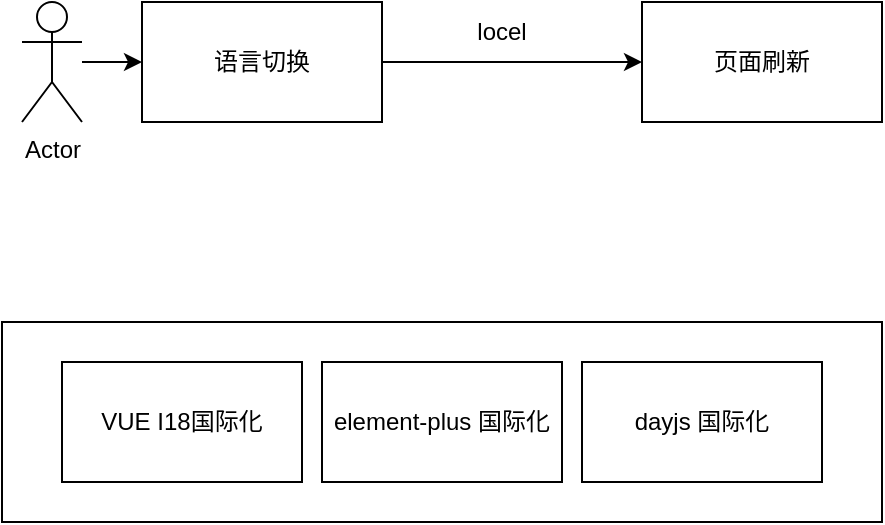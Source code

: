 <mxfile version="24.0.7" type="github">
  <diagram name="第 1 页" id="7Ke28cNyJoo9YZL6jPCr">
    <mxGraphModel dx="1434" dy="786" grid="1" gridSize="10" guides="1" tooltips="1" connect="1" arrows="1" fold="1" page="1" pageScale="1" pageWidth="827" pageHeight="1169" math="0" shadow="0">
      <root>
        <mxCell id="0" />
        <mxCell id="1" parent="0" />
        <mxCell id="Qgr-ngsV0st4P8M9gAP0-8" value="" style="rounded=0;whiteSpace=wrap;html=1;" vertex="1" parent="1">
          <mxGeometry x="150" y="380" width="440" height="100" as="geometry" />
        </mxCell>
        <mxCell id="Qgr-ngsV0st4P8M9gAP0-7" value="" style="edgeStyle=orthogonalEdgeStyle;rounded=0;orthogonalLoop=1;jettySize=auto;html=1;" edge="1" parent="1" source="Qgr-ngsV0st4P8M9gAP0-1" target="Qgr-ngsV0st4P8M9gAP0-6">
          <mxGeometry relative="1" as="geometry" />
        </mxCell>
        <mxCell id="Qgr-ngsV0st4P8M9gAP0-1" value="语言切换" style="rounded=0;whiteSpace=wrap;html=1;" vertex="1" parent="1">
          <mxGeometry x="220" y="220" width="120" height="60" as="geometry" />
        </mxCell>
        <mxCell id="Qgr-ngsV0st4P8M9gAP0-10" value="" style="edgeStyle=orthogonalEdgeStyle;rounded=0;orthogonalLoop=1;jettySize=auto;html=1;" edge="1" parent="1" source="Qgr-ngsV0st4P8M9gAP0-2" target="Qgr-ngsV0st4P8M9gAP0-1">
          <mxGeometry relative="1" as="geometry" />
        </mxCell>
        <mxCell id="Qgr-ngsV0st4P8M9gAP0-2" value="Actor" style="shape=umlActor;verticalLabelPosition=bottom;verticalAlign=top;html=1;outlineConnect=0;" vertex="1" parent="1">
          <mxGeometry x="160" y="220" width="30" height="60" as="geometry" />
        </mxCell>
        <mxCell id="Qgr-ngsV0st4P8M9gAP0-3" value="VUE I18国际化" style="rounded=0;whiteSpace=wrap;html=1;" vertex="1" parent="1">
          <mxGeometry x="180" y="400" width="120" height="60" as="geometry" />
        </mxCell>
        <mxCell id="Qgr-ngsV0st4P8M9gAP0-4" value="element-plus 国际化" style="rounded=0;whiteSpace=wrap;html=1;" vertex="1" parent="1">
          <mxGeometry x="310" y="400" width="120" height="60" as="geometry" />
        </mxCell>
        <mxCell id="Qgr-ngsV0st4P8M9gAP0-5" value="dayjs 国际化" style="rounded=0;whiteSpace=wrap;html=1;" vertex="1" parent="1">
          <mxGeometry x="440" y="400" width="120" height="60" as="geometry" />
        </mxCell>
        <mxCell id="Qgr-ngsV0st4P8M9gAP0-6" value="页面刷新" style="rounded=0;whiteSpace=wrap;html=1;" vertex="1" parent="1">
          <mxGeometry x="470" y="220" width="120" height="60" as="geometry" />
        </mxCell>
        <mxCell id="Qgr-ngsV0st4P8M9gAP0-9" value="locel" style="text;html=1;align=center;verticalAlign=middle;whiteSpace=wrap;rounded=0;" vertex="1" parent="1">
          <mxGeometry x="370" y="220" width="60" height="30" as="geometry" />
        </mxCell>
      </root>
    </mxGraphModel>
  </diagram>
</mxfile>
